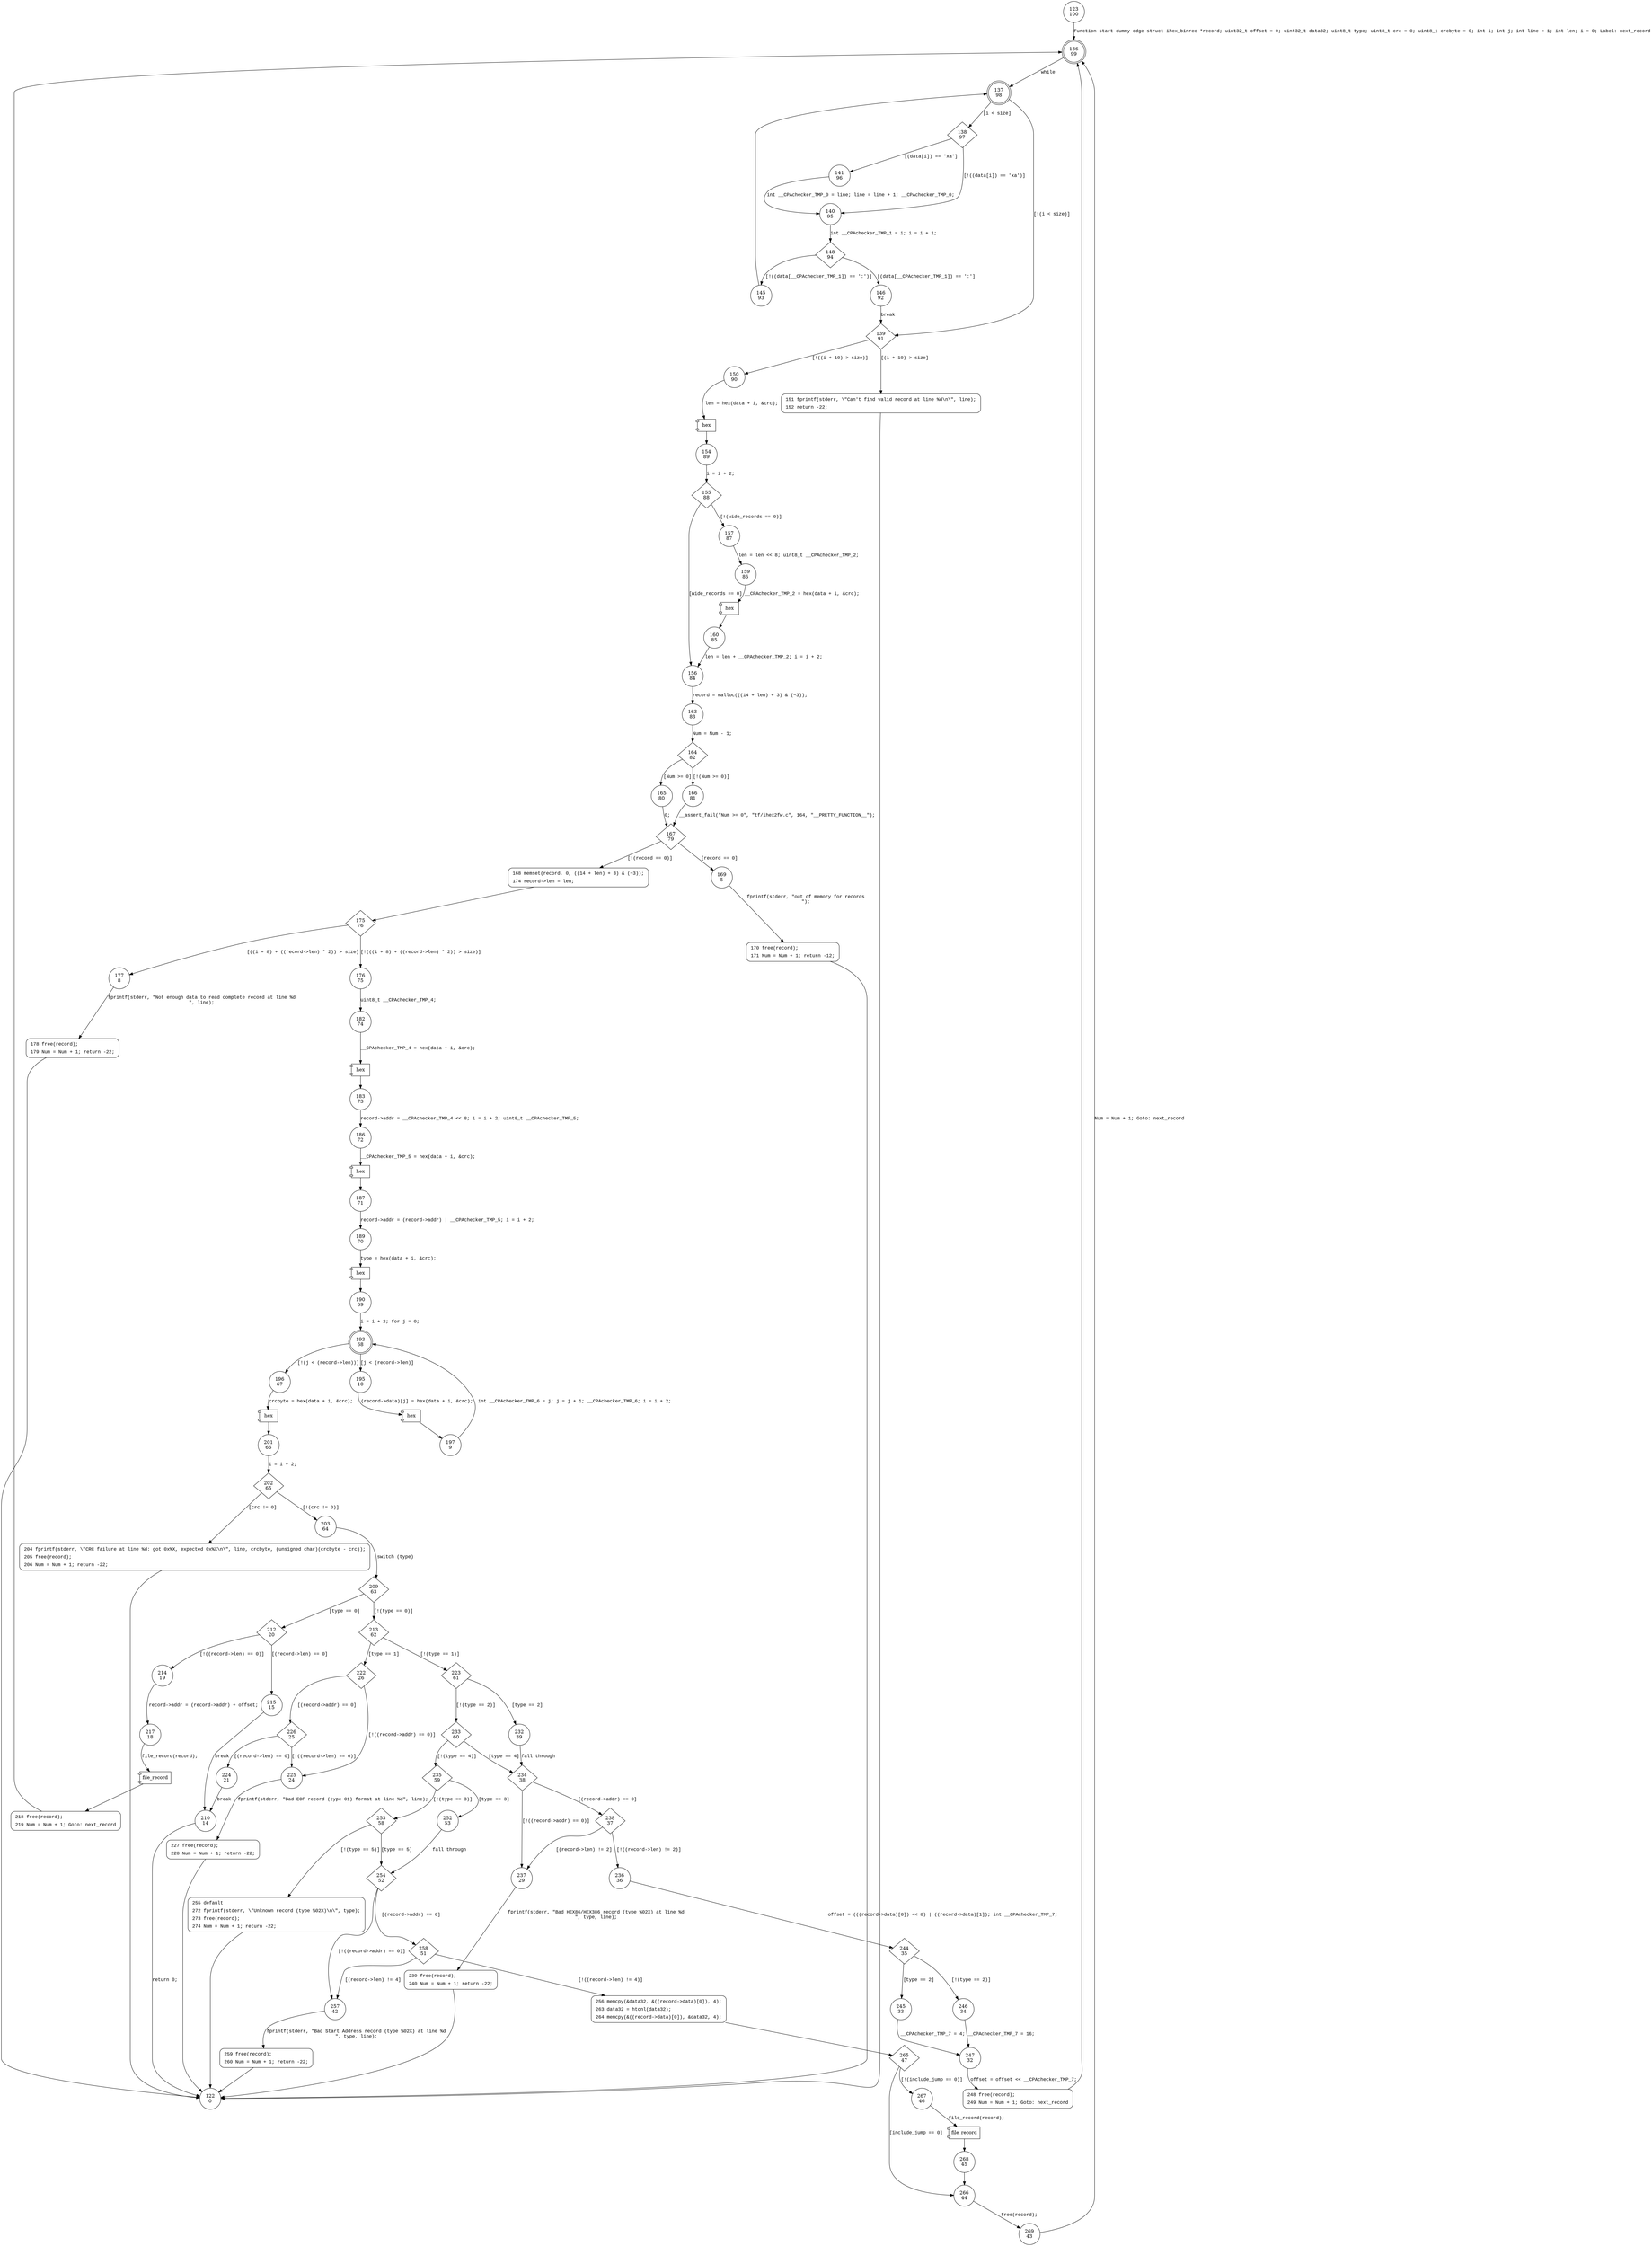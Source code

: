 digraph process_ihex {
136 [shape="doublecircle" label="136\n99"]
137 [shape="doublecircle" label="137\n98"]
138 [shape="diamond" label="138\n97"]
139 [shape="diamond" label="139\n91"]
151 [shape="circle" label="151\n2"]
150 [shape="circle" label="150\n90"]
154 [shape="circle" label="154\n89"]
155 [shape="diamond" label="155\n88"]
156 [shape="circle" label="156\n84"]
157 [shape="circle" label="157\n87"]
159 [shape="circle" label="159\n86"]
160 [shape="circle" label="160\n85"]
163 [shape="circle" label="163\n83"]
164 [shape="diamond" label="164\n82"]
165 [shape="circle" label="165\n80"]
166 [shape="circle" label="166\n81"]
167 [shape="diamond" label="167\n79"]
169 [shape="circle" label="169\n5"]
168 [shape="circle" label="168\n78"]
175 [shape="diamond" label="175\n76"]
177 [shape="circle" label="177\n8"]
176 [shape="circle" label="176\n75"]
182 [shape="circle" label="182\n74"]
183 [shape="circle" label="183\n73"]
186 [shape="circle" label="186\n72"]
187 [shape="circle" label="187\n71"]
189 [shape="circle" label="189\n70"]
190 [shape="circle" label="190\n69"]
193 [shape="doublecircle" label="193\n68"]
195 [shape="circle" label="195\n10"]
196 [shape="circle" label="196\n67"]
201 [shape="circle" label="201\n66"]
202 [shape="diamond" label="202\n65"]
204 [shape="circle" label="204\n13"]
203 [shape="circle" label="203\n64"]
209 [shape="diamond" label="209\n63"]
212 [shape="diamond" label="212\n20"]
213 [shape="diamond" label="213\n62"]
222 [shape="diamond" label="222\n26"]
223 [shape="diamond" label="223\n61"]
232 [shape="circle" label="232\n39"]
233 [shape="diamond" label="233\n60"]
234 [shape="diamond" label="234\n38"]
235 [shape="diamond" label="235\n59"]
252 [shape="circle" label="252\n53"]
253 [shape="diamond" label="253\n58"]
254 [shape="diamond" label="254\n52"]
255 [shape="circle" label="255\n57"]
258 [shape="diamond" label="258\n51"]
257 [shape="circle" label="257\n42"]
259 [shape="circle" label="259\n41"]
256 [shape="circle" label="256\n50"]
265 [shape="diamond" label="265\n47"]
266 [shape="circle" label="266\n44"]
267 [shape="circle" label="267\n46"]
268 [shape="circle" label="268\n45"]
269 [shape="circle" label="269\n43"]
238 [shape="diamond" label="238\n37"]
237 [shape="circle" label="237\n29"]
239 [shape="circle" label="239\n28"]
236 [shape="circle" label="236\n36"]
244 [shape="diamond" label="244\n35"]
245 [shape="circle" label="245\n33"]
246 [shape="circle" label="246\n34"]
247 [shape="circle" label="247\n32"]
248 [shape="circle" label="248\n31"]
226 [shape="diamond" label="226\n25"]
225 [shape="circle" label="225\n24"]
227 [shape="circle" label="227\n23"]
224 [shape="circle" label="224\n21"]
210 [shape="circle" label="210\n14"]
122 [shape="circle" label="122\n0"]
215 [shape="circle" label="215\n15"]
214 [shape="circle" label="214\n19"]
217 [shape="circle" label="217\n18"]
218 [shape="circle" label="218\n17"]
197 [shape="circle" label="197\n9"]
178 [shape="circle" label="178\n7"]
170 [shape="circle" label="170\n4"]
141 [shape="circle" label="141\n96"]
140 [shape="circle" label="140\n95"]
148 [shape="diamond" label="148\n94"]
146 [shape="circle" label="146\n92"]
145 [shape="circle" label="145\n93"]
123 [shape="circle" label="123\n100"]
168 [style="filled,bold" penwidth="1" fillcolor="white" fontname="Courier New" shape="Mrecord" label=<<table border="0" cellborder="0" cellpadding="3" bgcolor="white"><tr><td align="right">168</td><td align="left">memset(record, 0, ((14 + len) + 3) &amp; (~3));</td></tr><tr><td align="right">174</td><td align="left">record-&gt;len = len;</td></tr></table>>]
168 -> 175[label=""]
255 [style="filled,bold" penwidth="1" fillcolor="white" fontname="Courier New" shape="Mrecord" label=<<table border="0" cellborder="0" cellpadding="3" bgcolor="white"><tr><td align="right">255</td><td align="left">default</td></tr><tr><td align="right">272</td><td align="left">fprintf(stderr, \"Unknown record (type %02X)\n\", type);</td></tr><tr><td align="right">273</td><td align="left">free(record);</td></tr><tr><td align="right">274</td><td align="left">Num = Num + 1; return -22;</td></tr></table>>]
255 -> 122[label=""]
259 [style="filled,bold" penwidth="1" fillcolor="white" fontname="Courier New" shape="Mrecord" label=<<table border="0" cellborder="0" cellpadding="3" bgcolor="white"><tr><td align="right">259</td><td align="left">free(record);</td></tr><tr><td align="right">260</td><td align="left">Num = Num + 1; return -22;</td></tr></table>>]
259 -> 122[label=""]
256 [style="filled,bold" penwidth="1" fillcolor="white" fontname="Courier New" shape="Mrecord" label=<<table border="0" cellborder="0" cellpadding="3" bgcolor="white"><tr><td align="right">256</td><td align="left">memcpy(&amp;data32, &amp;((record-&gt;data)[0]), 4);</td></tr><tr><td align="right">263</td><td align="left">data32 = htonl(data32);</td></tr><tr><td align="right">264</td><td align="left">memcpy(&amp;((record-&gt;data)[0]), &amp;data32, 4);</td></tr></table>>]
256 -> 265[label=""]
239 [style="filled,bold" penwidth="1" fillcolor="white" fontname="Courier New" shape="Mrecord" label=<<table border="0" cellborder="0" cellpadding="3" bgcolor="white"><tr><td align="right">239</td><td align="left">free(record);</td></tr><tr><td align="right">240</td><td align="left">Num = Num + 1; return -22;</td></tr></table>>]
239 -> 122[label=""]
248 [style="filled,bold" penwidth="1" fillcolor="white" fontname="Courier New" shape="Mrecord" label=<<table border="0" cellborder="0" cellpadding="3" bgcolor="white"><tr><td align="right">248</td><td align="left">free(record);</td></tr><tr><td align="right">249</td><td align="left">Num = Num + 1; Goto: next_record</td></tr></table>>]
248 -> 136[label=""]
227 [style="filled,bold" penwidth="1" fillcolor="white" fontname="Courier New" shape="Mrecord" label=<<table border="0" cellborder="0" cellpadding="3" bgcolor="white"><tr><td align="right">227</td><td align="left">free(record);</td></tr><tr><td align="right">228</td><td align="left">Num = Num + 1; return -22;</td></tr></table>>]
227 -> 122[label=""]
218 [style="filled,bold" penwidth="1" fillcolor="white" fontname="Courier New" shape="Mrecord" label=<<table border="0" cellborder="0" cellpadding="3" bgcolor="white"><tr><td align="right">218</td><td align="left">free(record);</td></tr><tr><td align="right">219</td><td align="left">Num = Num + 1; Goto: next_record</td></tr></table>>]
218 -> 136[label=""]
204 [style="filled,bold" penwidth="1" fillcolor="white" fontname="Courier New" shape="Mrecord" label=<<table border="0" cellborder="0" cellpadding="3" bgcolor="white"><tr><td align="right">204</td><td align="left">fprintf(stderr, \"CRC failure at line %d: got 0x%X, expected 0x%X\n\", line, crcbyte, (unsigned char)(crcbyte - crc));</td></tr><tr><td align="right">205</td><td align="left">free(record);</td></tr><tr><td align="right">206</td><td align="left">Num = Num + 1; return -22;</td></tr></table>>]
204 -> 122[label=""]
178 [style="filled,bold" penwidth="1" fillcolor="white" fontname="Courier New" shape="Mrecord" label=<<table border="0" cellborder="0" cellpadding="3" bgcolor="white"><tr><td align="right">178</td><td align="left">free(record);</td></tr><tr><td align="right">179</td><td align="left">Num = Num + 1; return -22;</td></tr></table>>]
178 -> 122[label=""]
170 [style="filled,bold" penwidth="1" fillcolor="white" fontname="Courier New" shape="Mrecord" label=<<table border="0" cellborder="0" cellpadding="3" bgcolor="white"><tr><td align="right">170</td><td align="left">free(record);</td></tr><tr><td align="right">171</td><td align="left">Num = Num + 1; return -12;</td></tr></table>>]
170 -> 122[label=""]
151 [style="filled,bold" penwidth="1" fillcolor="white" fontname="Courier New" shape="Mrecord" label=<<table border="0" cellborder="0" cellpadding="3" bgcolor="white"><tr><td align="right">151</td><td align="left">fprintf(stderr, \"Can't find valid record at line %d\n\", line);</td></tr><tr><td align="right">152</td><td align="left">return -22;</td></tr></table>>]
151 -> 122[label=""]
136 -> 137 [label="while" fontname="Courier New"]
137 -> 138 [label="[i < size]" fontname="Courier New"]
137 -> 139 [label="[!(i < size)]" fontname="Courier New"]
139 -> 151 [label="[(i + 10) > size]" fontname="Courier New"]
139 -> 150 [label="[!((i + 10) > size)]" fontname="Courier New"]
100008 [shape="component" label="hex"]
150 -> 100008 [label="len = hex(data + i, &crc);" fontname="Courier New"]
100008 -> 154 [label="" fontname="Courier New"]
155 -> 156 [label="[wide_records == 0]" fontname="Courier New"]
155 -> 157 [label="[!(wide_records == 0)]" fontname="Courier New"]
100009 [shape="component" label="hex"]
159 -> 100009 [label="__CPAchecker_TMP_2 = hex(data + i, &crc);" fontname="Courier New"]
100009 -> 160 [label="" fontname="Courier New"]
156 -> 163 [label="record = malloc(((14 + len) + 3) & (~3));" fontname="Courier New"]
164 -> 165 [label="[Num >= 0]" fontname="Courier New"]
164 -> 166 [label="[!(Num >= 0)]" fontname="Courier New"]
167 -> 169 [label="[record == 0]" fontname="Courier New"]
167 -> 168 [label="[!(record == 0)]" fontname="Courier New"]
175 -> 177 [label="[((i + 8) + ((record->len) * 2)) > size]" fontname="Courier New"]
175 -> 176 [label="[!(((i + 8) + ((record->len) * 2)) > size)]" fontname="Courier New"]
100010 [shape="component" label="hex"]
182 -> 100010 [label="__CPAchecker_TMP_4 = hex(data + i, &crc);" fontname="Courier New"]
100010 -> 183 [label="" fontname="Courier New"]
100011 [shape="component" label="hex"]
186 -> 100011 [label="__CPAchecker_TMP_5 = hex(data + i, &crc);" fontname="Courier New"]
100011 -> 187 [label="" fontname="Courier New"]
100012 [shape="component" label="hex"]
189 -> 100012 [label="type = hex(data + i, &crc);" fontname="Courier New"]
100012 -> 190 [label="" fontname="Courier New"]
193 -> 195 [label="[j < (record->len)]" fontname="Courier New"]
193 -> 196 [label="[!(j < (record->len))]" fontname="Courier New"]
100013 [shape="component" label="hex"]
196 -> 100013 [label="crcbyte = hex(data + i, &crc);" fontname="Courier New"]
100013 -> 201 [label="" fontname="Courier New"]
202 -> 204 [label="[crc != 0]" fontname="Courier New"]
202 -> 203 [label="[!(crc != 0)]" fontname="Courier New"]
209 -> 212 [label="[type == 0]" fontname="Courier New"]
209 -> 213 [label="[!(type == 0)]" fontname="Courier New"]
213 -> 222 [label="[type == 1]" fontname="Courier New"]
213 -> 223 [label="[!(type == 1)]" fontname="Courier New"]
223 -> 232 [label="[type == 2]" fontname="Courier New"]
223 -> 233 [label="[!(type == 2)]" fontname="Courier New"]
233 -> 234 [label="[type == 4]" fontname="Courier New"]
233 -> 235 [label="[!(type == 4)]" fontname="Courier New"]
235 -> 252 [label="[type == 3]" fontname="Courier New"]
235 -> 253 [label="[!(type == 3)]" fontname="Courier New"]
253 -> 254 [label="[type == 5]" fontname="Courier New"]
253 -> 255 [label="[!(type == 5)]" fontname="Courier New"]
254 -> 258 [label="[(record->addr) == 0]" fontname="Courier New"]
254 -> 257 [label="[!((record->addr) == 0)]" fontname="Courier New"]
257 -> 259 [label="fprintf(stderr, \"Bad Start Address record (type %02X) at line %d\n\", type, line);" fontname="Courier New"]
258 -> 257 [label="[(record->len) != 4]" fontname="Courier New"]
258 -> 256 [label="[!((record->len) != 4)]" fontname="Courier New"]
265 -> 266 [label="[include_jump == 0]" fontname="Courier New"]
265 -> 267 [label="[!(include_jump == 0)]" fontname="Courier New"]
100014 [shape="component" label="file_record"]
267 -> 100014 [label="file_record(record);" fontname="Courier New"]
100014 -> 268 [label="" fontname="Courier New"]
266 -> 269 [label="free(record);" fontname="Courier New"]
252 -> 254 [label="fall through" fontname="Courier New"]
234 -> 238 [label="[(record->addr) == 0]" fontname="Courier New"]
234 -> 237 [label="[!((record->addr) == 0)]" fontname="Courier New"]
237 -> 239 [label="fprintf(stderr, \"Bad HEX86/HEX386 record (type %02X) at line %d\n\", type, line);" fontname="Courier New"]
238 -> 237 [label="[(record->len) != 2]" fontname="Courier New"]
238 -> 236 [label="[!((record->len) != 2)]" fontname="Courier New"]
244 -> 245 [label="[type == 2]" fontname="Courier New"]
244 -> 246 [label="[!(type == 2)]" fontname="Courier New"]
247 -> 248 [label="offset = offset << __CPAchecker_TMP_7;" fontname="Courier New"]
245 -> 247 [label="__CPAchecker_TMP_7 = 4;" fontname="Courier New"]
222 -> 226 [label="[(record->addr) == 0]" fontname="Courier New"]
222 -> 225 [label="[!((record->addr) == 0)]" fontname="Courier New"]
225 -> 227 [label="fprintf(stderr, \"Bad EOF record (type 01) format at line %d\", line);" fontname="Courier New"]
226 -> 224 [label="[(record->len) == 0]" fontname="Courier New"]
226 -> 225 [label="[!((record->len) == 0)]" fontname="Courier New"]
210 -> 122 [label="return 0;" fontname="Courier New"]
212 -> 215 [label="[(record->len) == 0]" fontname="Courier New"]
212 -> 214 [label="[!((record->len) == 0)]" fontname="Courier New"]
100015 [shape="component" label="file_record"]
217 -> 100015 [label="file_record(record);" fontname="Courier New"]
100015 -> 218 [label="" fontname="Courier New"]
215 -> 210 [label="break" fontname="Courier New"]
100016 [shape="component" label="hex"]
195 -> 100016 [label="(record->data)[j] = hex(data + i, &crc);" fontname="Courier New"]
100016 -> 197 [label="" fontname="Courier New"]
177 -> 178 [label="fprintf(stderr, \"Not enough data to read complete record at line %d\n\", line);" fontname="Courier New"]
169 -> 170 [label="fprintf(stderr, \"out of memory for records\n\");" fontname="Courier New"]
165 -> 167 [label="0;" fontname="Courier New"]
138 -> 141 [label="[(data[i]) == '\xa']" fontname="Courier New"]
138 -> 140 [label="[!((data[i]) == '\xa')]" fontname="Courier New"]
140 -> 148 [label="int __CPAchecker_TMP_1 = i; i = i + 1;" fontname="Courier New"]
148 -> 146 [label="[(data[__CPAchecker_TMP_1]) == ':']" fontname="Courier New"]
148 -> 145 [label="[!((data[__CPAchecker_TMP_1]) == ':')]" fontname="Courier New"]
146 -> 139 [label="break" fontname="Courier New"]
123 -> 136 [label="Function start dummy edge struct ihex_binrec *record; uint32_t offset = 0; uint32_t data32; uint8_t type; uint8_t crc = 0; uint8_t crcbyte = 0; int i; int j; int line = 1; int len; i = 0; Label: next_record" fontname="Courier New"]
154 -> 155 [label="i = i + 2;" fontname="Courier New"]
157 -> 159 [label="len = len << 8; uint8_t __CPAchecker_TMP_2;" fontname="Courier New"]
160 -> 156 [label="len = len + __CPAchecker_TMP_2; i = i + 2; " fontname="Courier New"]
163 -> 164 [label="Num = Num - 1;" fontname="Courier New"]
166 -> 167 [label="__assert_fail(\"Num >= 0\", \"tf/ihex2fw.c\", 164, \"__PRETTY_FUNCTION__\");" fontname="Courier New"]
176 -> 182 [label="uint8_t __CPAchecker_TMP_4;" fontname="Courier New"]
183 -> 186 [label="record->addr = __CPAchecker_TMP_4 << 8; i = i + 2; uint8_t __CPAchecker_TMP_5;" fontname="Courier New"]
187 -> 189 [label="record->addr = (record->addr) | __CPAchecker_TMP_5; i = i + 2;" fontname="Courier New"]
190 -> 193 [label="i = i + 2; for j = 0;" fontname="Courier New"]
201 -> 202 [label="i = i + 2;" fontname="Courier New"]
203 -> 209 [label="switch (type)" fontname="Courier New"]
268 -> 266 [label="" fontname="Courier New"]
269 -> 136 [label="Num = Num + 1; Goto: next_record" fontname="Courier New"]
236 -> 244 [label="offset = (((record->data)[0]) << 8) | ((record->data)[1]); int __CPAchecker_TMP_7;" fontname="Courier New"]
246 -> 247 [label="__CPAchecker_TMP_7 = 16;" fontname="Courier New"]
232 -> 234 [label="fall through" fontname="Courier New"]
224 -> 210 [label="break" fontname="Courier New"]
214 -> 217 [label="record->addr = (record->addr) + offset;" fontname="Courier New"]
197 -> 193 [label=" int __CPAchecker_TMP_6 = j; j = j + 1; __CPAchecker_TMP_6; i = i + 2;" fontname="Courier New"]
145 -> 137 [label="" fontname="Courier New"]
141 -> 140 [label="int __CPAchecker_TMP_0 = line; line = line + 1; __CPAchecker_TMP_0; " fontname="Courier New"]
}